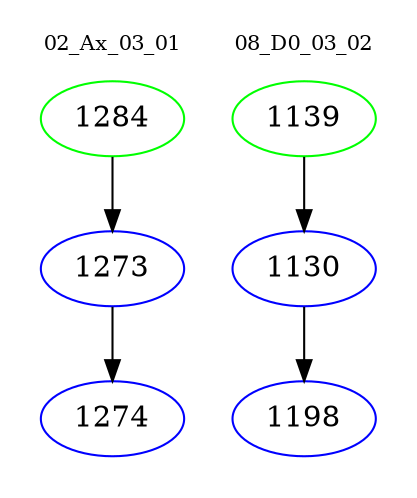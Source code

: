 digraph{
subgraph cluster_0 {
color = white
label = "02_Ax_03_01";
fontsize=10;
T0_1284 [label="1284", color="green"]
T0_1284 -> T0_1273 [color="black"]
T0_1273 [label="1273", color="blue"]
T0_1273 -> T0_1274 [color="black"]
T0_1274 [label="1274", color="blue"]
}
subgraph cluster_1 {
color = white
label = "08_D0_03_02";
fontsize=10;
T1_1139 [label="1139", color="green"]
T1_1139 -> T1_1130 [color="black"]
T1_1130 [label="1130", color="blue"]
T1_1130 -> T1_1198 [color="black"]
T1_1198 [label="1198", color="blue"]
}
}
